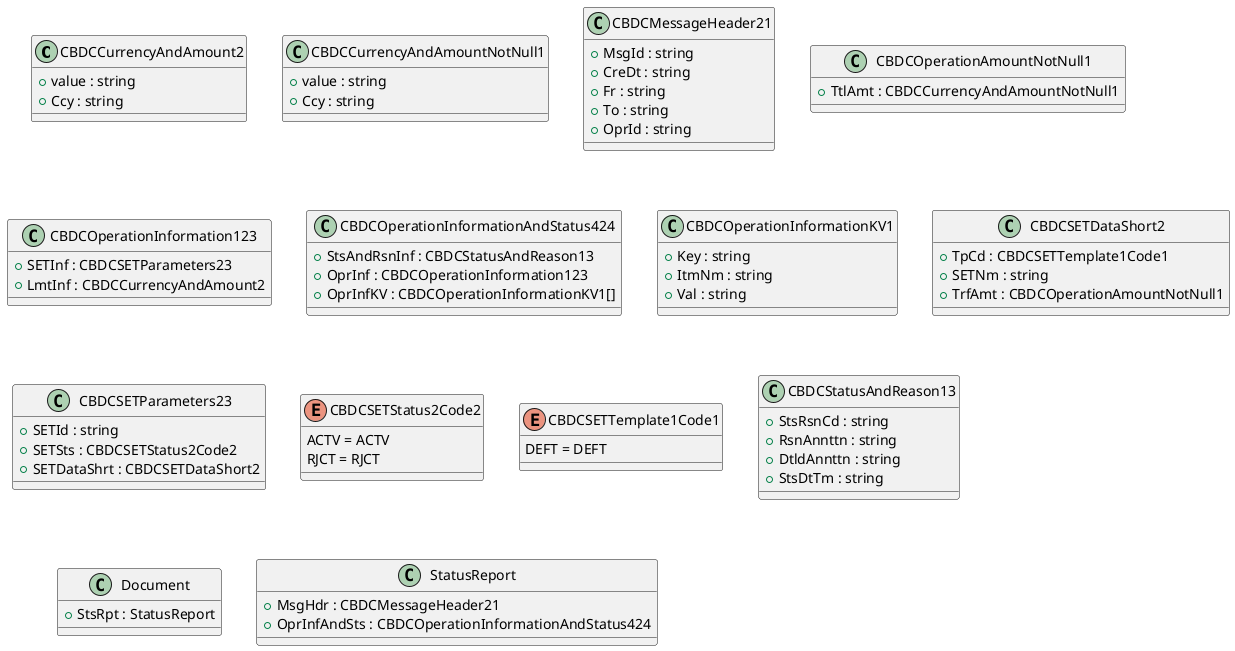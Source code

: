 @startuml

class CBDCCurrencyAndAmount2 {
    +value : string
    +Ccy : string
}
class CBDCCurrencyAndAmountNotNull1 {
    +value : string
    +Ccy : string
}
class CBDCMessageHeader21 {
    +MsgId : string
    +CreDt : string
    +Fr : string
    +To : string
    +OprId : string
}
class CBDCOperationAmountNotNull1 {
    +TtlAmt : CBDCCurrencyAndAmountNotNull1
}
class CBDCOperationInformation123 {
    +SETInf : CBDCSETParameters23
    +LmtInf : CBDCCurrencyAndAmount2
}
class CBDCOperationInformationAndStatus424 {
    +StsAndRsnInf : CBDCStatusAndReason13
    +OprInf : CBDCOperationInformation123
    +OprInfKV : CBDCOperationInformationKV1[]
}
class CBDCOperationInformationKV1 {
    +Key : string
    +ItmNm : string
    +Val : string
}
class CBDCSETDataShort2 {
    +TpCd : CBDCSETTemplate1Code1
    +SETNm : string
    +TrfAmt : CBDCOperationAmountNotNull1
}
class CBDCSETParameters23 {
    +SETId : string
    +SETSts : CBDCSETStatus2Code2
    +SETDataShrt : CBDCSETDataShort2
}
enum CBDCSETStatus2Code2 {
    ACTV = ACTV
    RJCT = RJCT
}
enum CBDCSETTemplate1Code1 {
    DEFT = DEFT
}
class CBDCStatusAndReason13 {
    +StsRsnCd : string
    +RsnAnnttn : string
    +DtldAnnttn : string
    +StsDtTm : string
}
class Document {
    +StsRpt : StatusReport
}
class StatusReport {
    +MsgHdr : CBDCMessageHeader21
    +OprInfAndSts : CBDCOperationInformationAndStatus424
}

@enduml
